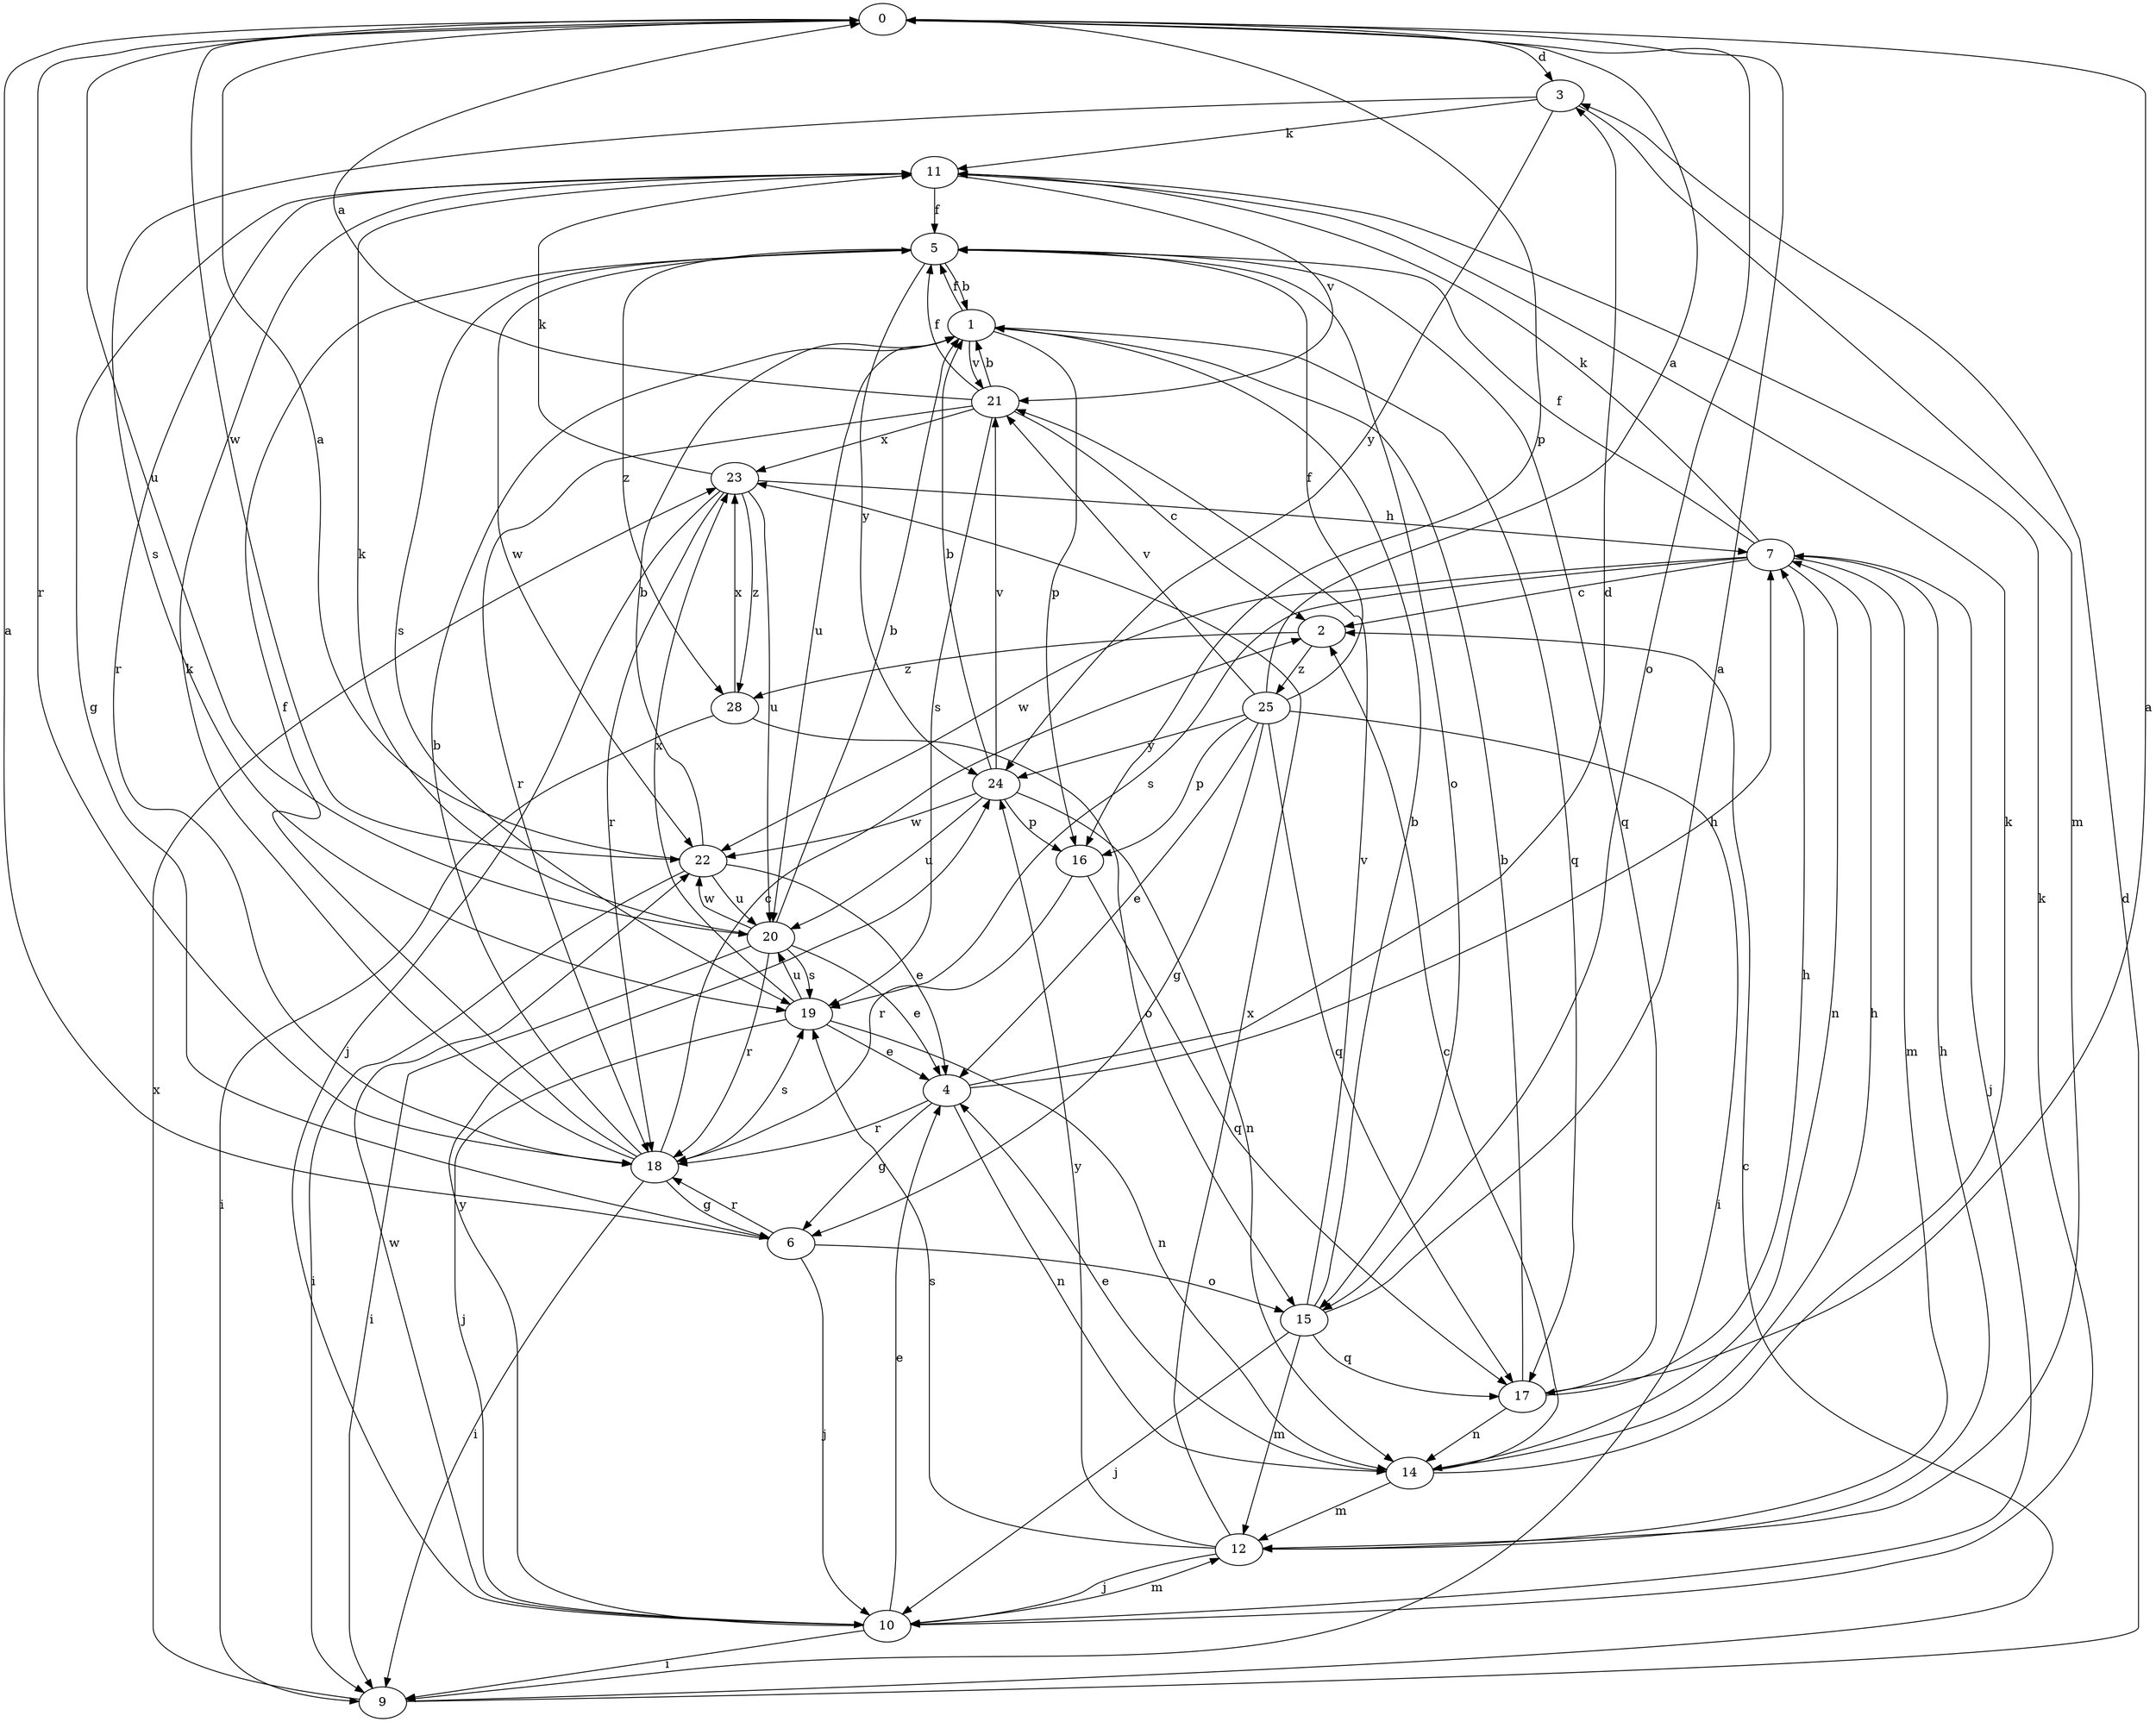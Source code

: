 strict digraph  {
0;
1;
2;
3;
4;
5;
6;
7;
9;
10;
11;
12;
14;
15;
16;
17;
18;
19;
20;
21;
22;
23;
24;
25;
28;
0 -> 3  [label=d];
0 -> 15  [label=o];
0 -> 16  [label=p];
0 -> 18  [label=r];
0 -> 20  [label=u];
0 -> 22  [label=w];
1 -> 5  [label=f];
1 -> 16  [label=p];
1 -> 17  [label=q];
1 -> 20  [label=u];
1 -> 21  [label=v];
2 -> 25  [label=z];
2 -> 28  [label=z];
3 -> 11  [label=k];
3 -> 12  [label=m];
3 -> 19  [label=s];
3 -> 24  [label=y];
4 -> 3  [label=d];
4 -> 6  [label=g];
4 -> 7  [label=h];
4 -> 14  [label=n];
4 -> 18  [label=r];
5 -> 1  [label=b];
5 -> 15  [label=o];
5 -> 17  [label=q];
5 -> 19  [label=s];
5 -> 22  [label=w];
5 -> 24  [label=y];
5 -> 28  [label=z];
6 -> 0  [label=a];
6 -> 10  [label=j];
6 -> 15  [label=o];
6 -> 18  [label=r];
7 -> 2  [label=c];
7 -> 5  [label=f];
7 -> 10  [label=j];
7 -> 11  [label=k];
7 -> 12  [label=m];
7 -> 14  [label=n];
7 -> 19  [label=s];
7 -> 22  [label=w];
9 -> 2  [label=c];
9 -> 3  [label=d];
9 -> 23  [label=x];
10 -> 4  [label=e];
10 -> 9  [label=i];
10 -> 11  [label=k];
10 -> 12  [label=m];
10 -> 22  [label=w];
10 -> 24  [label=y];
11 -> 5  [label=f];
11 -> 6  [label=g];
11 -> 18  [label=r];
11 -> 21  [label=v];
12 -> 7  [label=h];
12 -> 10  [label=j];
12 -> 19  [label=s];
12 -> 23  [label=x];
12 -> 24  [label=y];
14 -> 2  [label=c];
14 -> 4  [label=e];
14 -> 7  [label=h];
14 -> 11  [label=k];
14 -> 12  [label=m];
15 -> 0  [label=a];
15 -> 1  [label=b];
15 -> 10  [label=j];
15 -> 12  [label=m];
15 -> 17  [label=q];
15 -> 21  [label=v];
16 -> 17  [label=q];
16 -> 18  [label=r];
17 -> 0  [label=a];
17 -> 1  [label=b];
17 -> 7  [label=h];
17 -> 14  [label=n];
18 -> 1  [label=b];
18 -> 2  [label=c];
18 -> 5  [label=f];
18 -> 6  [label=g];
18 -> 9  [label=i];
18 -> 11  [label=k];
18 -> 19  [label=s];
19 -> 4  [label=e];
19 -> 10  [label=j];
19 -> 14  [label=n];
19 -> 20  [label=u];
19 -> 23  [label=x];
20 -> 1  [label=b];
20 -> 4  [label=e];
20 -> 9  [label=i];
20 -> 11  [label=k];
20 -> 18  [label=r];
20 -> 19  [label=s];
20 -> 22  [label=w];
21 -> 0  [label=a];
21 -> 1  [label=b];
21 -> 2  [label=c];
21 -> 5  [label=f];
21 -> 18  [label=r];
21 -> 19  [label=s];
21 -> 23  [label=x];
22 -> 0  [label=a];
22 -> 1  [label=b];
22 -> 4  [label=e];
22 -> 9  [label=i];
22 -> 20  [label=u];
23 -> 7  [label=h];
23 -> 10  [label=j];
23 -> 11  [label=k];
23 -> 18  [label=r];
23 -> 20  [label=u];
23 -> 28  [label=z];
24 -> 1  [label=b];
24 -> 14  [label=n];
24 -> 16  [label=p];
24 -> 20  [label=u];
24 -> 21  [label=v];
24 -> 22  [label=w];
25 -> 0  [label=a];
25 -> 4  [label=e];
25 -> 5  [label=f];
25 -> 6  [label=g];
25 -> 9  [label=i];
25 -> 16  [label=p];
25 -> 17  [label=q];
25 -> 21  [label=v];
25 -> 24  [label=y];
28 -> 9  [label=i];
28 -> 15  [label=o];
28 -> 23  [label=x];
}
